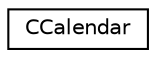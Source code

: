 digraph "Graphical Class Hierarchy"
{
 // LATEX_PDF_SIZE
  edge [fontname="Helvetica",fontsize="10",labelfontname="Helvetica",labelfontsize="10"];
  node [fontname="Helvetica",fontsize="10",shape=record];
  rankdir="LR";
  Node0 [label="CCalendar",height=0.2,width=0.4,color="black", fillcolor="white", style="filled",URL="$classCCalendar.html",tooltip=" "];
}
